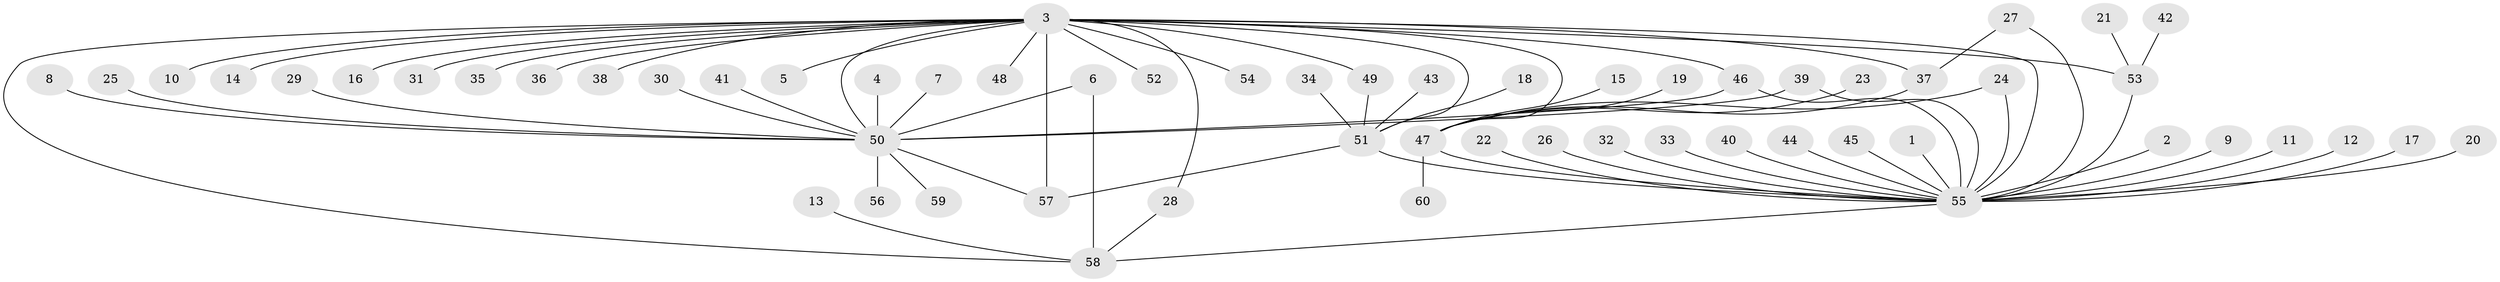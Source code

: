 // original degree distribution, {21: 0.008333333333333333, 6: 0.016666666666666666, 10: 0.008333333333333333, 8: 0.008333333333333333, 12: 0.008333333333333333, 20: 0.008333333333333333, 1: 0.6, 7: 0.016666666666666666, 2: 0.15, 4: 0.05, 3: 0.11666666666666667, 5: 0.008333333333333333}
// Generated by graph-tools (version 1.1) at 2025/26/03/09/25 03:26:00]
// undirected, 60 vertices, 74 edges
graph export_dot {
graph [start="1"]
  node [color=gray90,style=filled];
  1;
  2;
  3;
  4;
  5;
  6;
  7;
  8;
  9;
  10;
  11;
  12;
  13;
  14;
  15;
  16;
  17;
  18;
  19;
  20;
  21;
  22;
  23;
  24;
  25;
  26;
  27;
  28;
  29;
  30;
  31;
  32;
  33;
  34;
  35;
  36;
  37;
  38;
  39;
  40;
  41;
  42;
  43;
  44;
  45;
  46;
  47;
  48;
  49;
  50;
  51;
  52;
  53;
  54;
  55;
  56;
  57;
  58;
  59;
  60;
  1 -- 55 [weight=1.0];
  2 -- 55 [weight=1.0];
  3 -- 5 [weight=1.0];
  3 -- 10 [weight=1.0];
  3 -- 14 [weight=1.0];
  3 -- 16 [weight=1.0];
  3 -- 28 [weight=1.0];
  3 -- 31 [weight=1.0];
  3 -- 35 [weight=1.0];
  3 -- 36 [weight=1.0];
  3 -- 37 [weight=1.0];
  3 -- 38 [weight=1.0];
  3 -- 46 [weight=1.0];
  3 -- 47 [weight=1.0];
  3 -- 48 [weight=1.0];
  3 -- 49 [weight=1.0];
  3 -- 50 [weight=1.0];
  3 -- 51 [weight=1.0];
  3 -- 52 [weight=1.0];
  3 -- 53 [weight=1.0];
  3 -- 54 [weight=1.0];
  3 -- 55 [weight=2.0];
  3 -- 57 [weight=1.0];
  3 -- 58 [weight=1.0];
  4 -- 50 [weight=1.0];
  6 -- 50 [weight=1.0];
  6 -- 58 [weight=1.0];
  7 -- 50 [weight=1.0];
  8 -- 50 [weight=1.0];
  9 -- 55 [weight=1.0];
  11 -- 55 [weight=1.0];
  12 -- 55 [weight=1.0];
  13 -- 58 [weight=1.0];
  15 -- 47 [weight=1.0];
  17 -- 55 [weight=1.0];
  18 -- 51 [weight=1.0];
  19 -- 47 [weight=1.0];
  20 -- 55 [weight=1.0];
  21 -- 53 [weight=1.0];
  22 -- 55 [weight=1.0];
  23 -- 47 [weight=1.0];
  24 -- 47 [weight=1.0];
  24 -- 55 [weight=1.0];
  25 -- 50 [weight=1.0];
  26 -- 55 [weight=1.0];
  27 -- 37 [weight=1.0];
  27 -- 55 [weight=1.0];
  28 -- 58 [weight=1.0];
  29 -- 50 [weight=1.0];
  30 -- 50 [weight=1.0];
  32 -- 55 [weight=1.0];
  33 -- 55 [weight=1.0];
  34 -- 51 [weight=1.0];
  37 -- 47 [weight=1.0];
  39 -- 50 [weight=1.0];
  39 -- 55 [weight=1.0];
  40 -- 55 [weight=1.0];
  41 -- 50 [weight=1.0];
  42 -- 53 [weight=1.0];
  43 -- 51 [weight=1.0];
  44 -- 55 [weight=1.0];
  45 -- 55 [weight=1.0];
  46 -- 50 [weight=1.0];
  46 -- 55 [weight=1.0];
  47 -- 55 [weight=1.0];
  47 -- 60 [weight=1.0];
  49 -- 51 [weight=1.0];
  50 -- 56 [weight=2.0];
  50 -- 57 [weight=1.0];
  50 -- 59 [weight=1.0];
  51 -- 55 [weight=2.0];
  51 -- 57 [weight=1.0];
  53 -- 55 [weight=1.0];
  55 -- 58 [weight=1.0];
}
